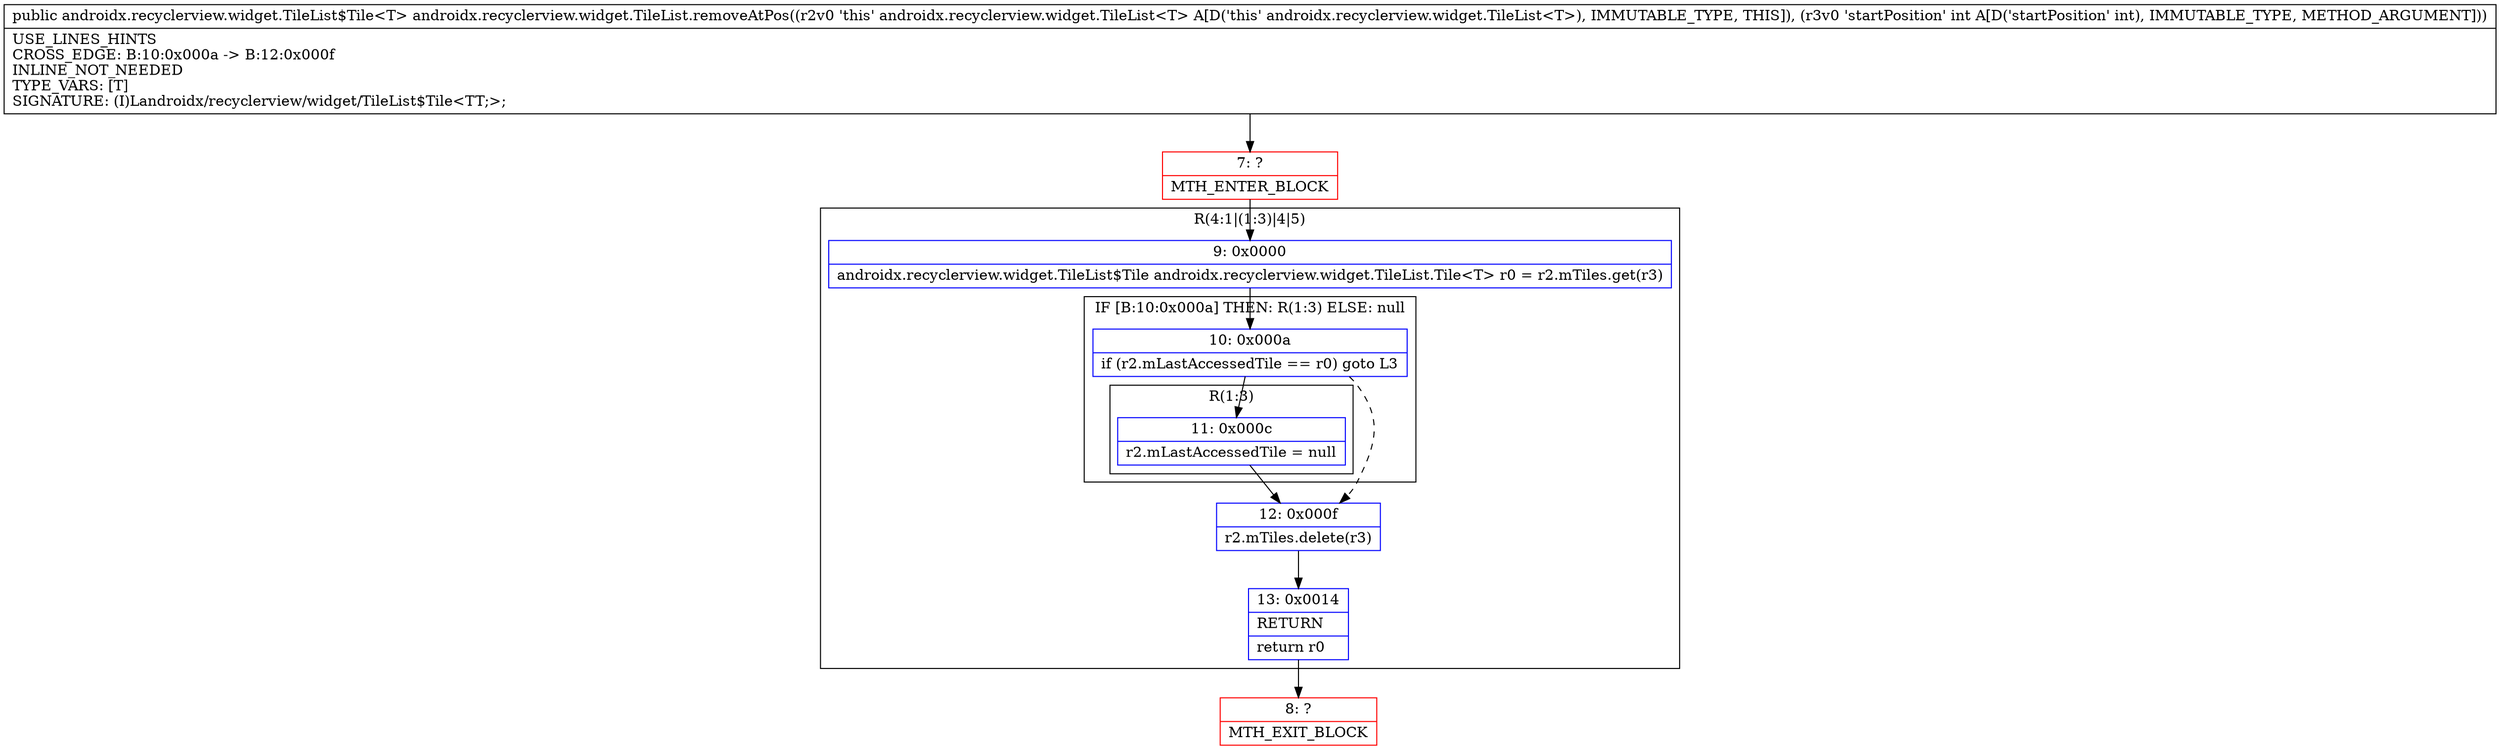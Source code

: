 digraph "CFG forandroidx.recyclerview.widget.TileList.removeAtPos(I)Landroidx\/recyclerview\/widget\/TileList$Tile;" {
subgraph cluster_Region_1044462538 {
label = "R(4:1|(1:3)|4|5)";
node [shape=record,color=blue];
Node_9 [shape=record,label="{9\:\ 0x0000|androidx.recyclerview.widget.TileList$Tile androidx.recyclerview.widget.TileList.Tile\<T\> r0 = r2.mTiles.get(r3)\l}"];
subgraph cluster_IfRegion_323925036 {
label = "IF [B:10:0x000a] THEN: R(1:3) ELSE: null";
node [shape=record,color=blue];
Node_10 [shape=record,label="{10\:\ 0x000a|if (r2.mLastAccessedTile == r0) goto L3\l}"];
subgraph cluster_Region_161147755 {
label = "R(1:3)";
node [shape=record,color=blue];
Node_11 [shape=record,label="{11\:\ 0x000c|r2.mLastAccessedTile = null\l}"];
}
}
Node_12 [shape=record,label="{12\:\ 0x000f|r2.mTiles.delete(r3)\l}"];
Node_13 [shape=record,label="{13\:\ 0x0014|RETURN\l|return r0\l}"];
}
Node_7 [shape=record,color=red,label="{7\:\ ?|MTH_ENTER_BLOCK\l}"];
Node_8 [shape=record,color=red,label="{8\:\ ?|MTH_EXIT_BLOCK\l}"];
MethodNode[shape=record,label="{public androidx.recyclerview.widget.TileList$Tile\<T\> androidx.recyclerview.widget.TileList.removeAtPos((r2v0 'this' androidx.recyclerview.widget.TileList\<T\> A[D('this' androidx.recyclerview.widget.TileList\<T\>), IMMUTABLE_TYPE, THIS]), (r3v0 'startPosition' int A[D('startPosition' int), IMMUTABLE_TYPE, METHOD_ARGUMENT]))  | USE_LINES_HINTS\lCROSS_EDGE: B:10:0x000a \-\> B:12:0x000f\lINLINE_NOT_NEEDED\lTYPE_VARS: [T]\lSIGNATURE: (I)Landroidx\/recyclerview\/widget\/TileList$Tile\<TT;\>;\l}"];
MethodNode -> Node_7;Node_9 -> Node_10;
Node_10 -> Node_11;
Node_10 -> Node_12[style=dashed];
Node_11 -> Node_12;
Node_12 -> Node_13;
Node_13 -> Node_8;
Node_7 -> Node_9;
}

